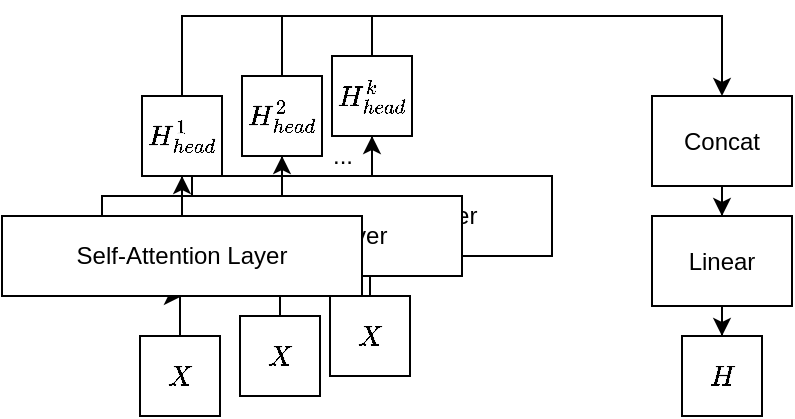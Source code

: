 <mxfile version="20.8.16" type="github">
  <diagram name="第 1 页" id="6G8240PnQ7N9iXs0-Jo5">
    <mxGraphModel dx="1263" dy="691" grid="1" gridSize="10" guides="1" tooltips="1" connect="1" arrows="1" fold="1" page="1" pageScale="1" pageWidth="827" pageHeight="1169" math="1" shadow="0">
      <root>
        <mxCell id="0" />
        <mxCell id="1" parent="0" />
        <mxCell id="2l813UBK1FVhbjwcFtz3-3" value="" style="edgeStyle=orthogonalEdgeStyle;rounded=0;orthogonalLoop=1;jettySize=auto;html=1;" edge="1" parent="1" source="2l813UBK1FVhbjwcFtz3-1" target="2l813UBK1FVhbjwcFtz3-2">
          <mxGeometry relative="1" as="geometry" />
        </mxCell>
        <mxCell id="2l813UBK1FVhbjwcFtz3-1" value="$$X$$" style="rounded=0;whiteSpace=wrap;html=1;" vertex="1" parent="1">
          <mxGeometry x="234" y="380" width="40" height="40" as="geometry" />
        </mxCell>
        <mxCell id="2l813UBK1FVhbjwcFtz3-5" value="" style="edgeStyle=orthogonalEdgeStyle;rounded=0;orthogonalLoop=1;jettySize=auto;html=1;" edge="1" parent="1" source="2l813UBK1FVhbjwcFtz3-2" target="2l813UBK1FVhbjwcFtz3-4">
          <mxGeometry relative="1" as="geometry" />
        </mxCell>
        <mxCell id="2l813UBK1FVhbjwcFtz3-2" value="Self-Attention Layer" style="rounded=0;whiteSpace=wrap;html=1;" vertex="1" parent="1">
          <mxGeometry x="165" y="320" width="180" height="40" as="geometry" />
        </mxCell>
        <mxCell id="2l813UBK1FVhbjwcFtz3-4" value="$$H^{k}_{head}$$" style="rounded=0;whiteSpace=wrap;html=1;" vertex="1" parent="1">
          <mxGeometry x="235" y="260" width="40" height="40" as="geometry" />
        </mxCell>
        <mxCell id="2l813UBK1FVhbjwcFtz3-16" value="" style="edgeStyle=orthogonalEdgeStyle;rounded=0;orthogonalLoop=1;jettySize=auto;html=1;" edge="1" parent="1" source="2l813UBK1FVhbjwcFtz3-17" target="2l813UBK1FVhbjwcFtz3-19">
          <mxGeometry relative="1" as="geometry" />
        </mxCell>
        <mxCell id="2l813UBK1FVhbjwcFtz3-17" value="$$X$$" style="rounded=0;whiteSpace=wrap;html=1;" vertex="1" parent="1">
          <mxGeometry x="189" y="390" width="40" height="40" as="geometry" />
        </mxCell>
        <mxCell id="2l813UBK1FVhbjwcFtz3-18" value="" style="edgeStyle=orthogonalEdgeStyle;rounded=0;orthogonalLoop=1;jettySize=auto;html=1;" edge="1" parent="1" source="2l813UBK1FVhbjwcFtz3-19" target="2l813UBK1FVhbjwcFtz3-20">
          <mxGeometry relative="1" as="geometry" />
        </mxCell>
        <mxCell id="2l813UBK1FVhbjwcFtz3-19" value="Self-Attention Layer" style="rounded=0;whiteSpace=wrap;html=1;" vertex="1" parent="1">
          <mxGeometry x="120" y="330" width="180" height="40" as="geometry" />
        </mxCell>
        <mxCell id="2l813UBK1FVhbjwcFtz3-20" value="$$H^{2}_{head}$$" style="rounded=0;whiteSpace=wrap;html=1;" vertex="1" parent="1">
          <mxGeometry x="190" y="270" width="40" height="40" as="geometry" />
        </mxCell>
        <mxCell id="2l813UBK1FVhbjwcFtz3-21" value="" style="edgeStyle=orthogonalEdgeStyle;rounded=0;orthogonalLoop=1;jettySize=auto;html=1;" edge="1" parent="1" source="2l813UBK1FVhbjwcFtz3-22" target="2l813UBK1FVhbjwcFtz3-24">
          <mxGeometry relative="1" as="geometry" />
        </mxCell>
        <mxCell id="2l813UBK1FVhbjwcFtz3-22" value="$$X$$" style="rounded=0;whiteSpace=wrap;html=1;" vertex="1" parent="1">
          <mxGeometry x="139" y="400" width="40" height="40" as="geometry" />
        </mxCell>
        <mxCell id="2l813UBK1FVhbjwcFtz3-23" value="" style="edgeStyle=orthogonalEdgeStyle;rounded=0;orthogonalLoop=1;jettySize=auto;html=1;" edge="1" parent="1" source="2l813UBK1FVhbjwcFtz3-24" target="2l813UBK1FVhbjwcFtz3-25">
          <mxGeometry relative="1" as="geometry" />
        </mxCell>
        <mxCell id="2l813UBK1FVhbjwcFtz3-24" value="Self-Attention Layer" style="rounded=0;whiteSpace=wrap;html=1;" vertex="1" parent="1">
          <mxGeometry x="70" y="340" width="180" height="40" as="geometry" />
        </mxCell>
        <mxCell id="2l813UBK1FVhbjwcFtz3-36" style="edgeStyle=orthogonalEdgeStyle;rounded=0;orthogonalLoop=1;jettySize=auto;html=1;exitX=0.5;exitY=0;exitDx=0;exitDy=0;entryX=0.5;entryY=0;entryDx=0;entryDy=0;" edge="1" parent="1" source="2l813UBK1FVhbjwcFtz3-25" target="2l813UBK1FVhbjwcFtz3-27">
          <mxGeometry relative="1" as="geometry">
            <mxPoint x="500" y="200" as="targetPoint" />
            <Array as="points">
              <mxPoint x="160" y="240" />
              <mxPoint x="430" y="240" />
              <mxPoint x="430" y="268" />
            </Array>
          </mxGeometry>
        </mxCell>
        <mxCell id="2l813UBK1FVhbjwcFtz3-25" value="$$H^{1}_{head}$$" style="rounded=0;whiteSpace=wrap;html=1;" vertex="1" parent="1">
          <mxGeometry x="140" y="280" width="40" height="40" as="geometry" />
        </mxCell>
        <mxCell id="2l813UBK1FVhbjwcFtz3-26" value="..." style="text;html=1;align=center;verticalAlign=middle;resizable=0;points=[];autosize=1;strokeColor=none;fillColor=none;" vertex="1" parent="1">
          <mxGeometry x="225" y="295" width="30" height="30" as="geometry" />
        </mxCell>
        <mxCell id="2l813UBK1FVhbjwcFtz3-32" value="" style="edgeStyle=orthogonalEdgeStyle;rounded=0;orthogonalLoop=1;jettySize=auto;html=1;" edge="1" parent="1" source="2l813UBK1FVhbjwcFtz3-27" target="2l813UBK1FVhbjwcFtz3-31">
          <mxGeometry relative="1" as="geometry" />
        </mxCell>
        <mxCell id="2l813UBK1FVhbjwcFtz3-27" value="Concat" style="rounded=0;whiteSpace=wrap;html=1;" vertex="1" parent="1">
          <mxGeometry x="395" y="280" width="70" height="45" as="geometry" />
        </mxCell>
        <mxCell id="2l813UBK1FVhbjwcFtz3-35" value="" style="edgeStyle=orthogonalEdgeStyle;rounded=0;orthogonalLoop=1;jettySize=auto;html=1;" edge="1" parent="1" source="2l813UBK1FVhbjwcFtz3-31" target="2l813UBK1FVhbjwcFtz3-33">
          <mxGeometry relative="1" as="geometry" />
        </mxCell>
        <mxCell id="2l813UBK1FVhbjwcFtz3-31" value="Linear" style="rounded=0;whiteSpace=wrap;html=1;" vertex="1" parent="1">
          <mxGeometry x="395" y="340" width="70" height="45" as="geometry" />
        </mxCell>
        <mxCell id="2l813UBK1FVhbjwcFtz3-33" value="$$H$$" style="rounded=0;whiteSpace=wrap;html=1;" vertex="1" parent="1">
          <mxGeometry x="410" y="400" width="40" height="40" as="geometry" />
        </mxCell>
        <mxCell id="2l813UBK1FVhbjwcFtz3-37" value="" style="endArrow=none;html=1;rounded=0;entryX=0.5;entryY=0;entryDx=0;entryDy=0;" edge="1" parent="1" target="2l813UBK1FVhbjwcFtz3-20">
          <mxGeometry width="50" height="50" relative="1" as="geometry">
            <mxPoint x="210" y="240" as="sourcePoint" />
            <mxPoint x="390" y="390" as="targetPoint" />
          </mxGeometry>
        </mxCell>
        <mxCell id="2l813UBK1FVhbjwcFtz3-39" value="" style="endArrow=none;html=1;rounded=0;exitX=0.5;exitY=0;exitDx=0;exitDy=0;" edge="1" parent="1" source="2l813UBK1FVhbjwcFtz3-4">
          <mxGeometry width="50" height="50" relative="1" as="geometry">
            <mxPoint x="340" y="480" as="sourcePoint" />
            <mxPoint x="255" y="240" as="targetPoint" />
          </mxGeometry>
        </mxCell>
      </root>
    </mxGraphModel>
  </diagram>
</mxfile>
